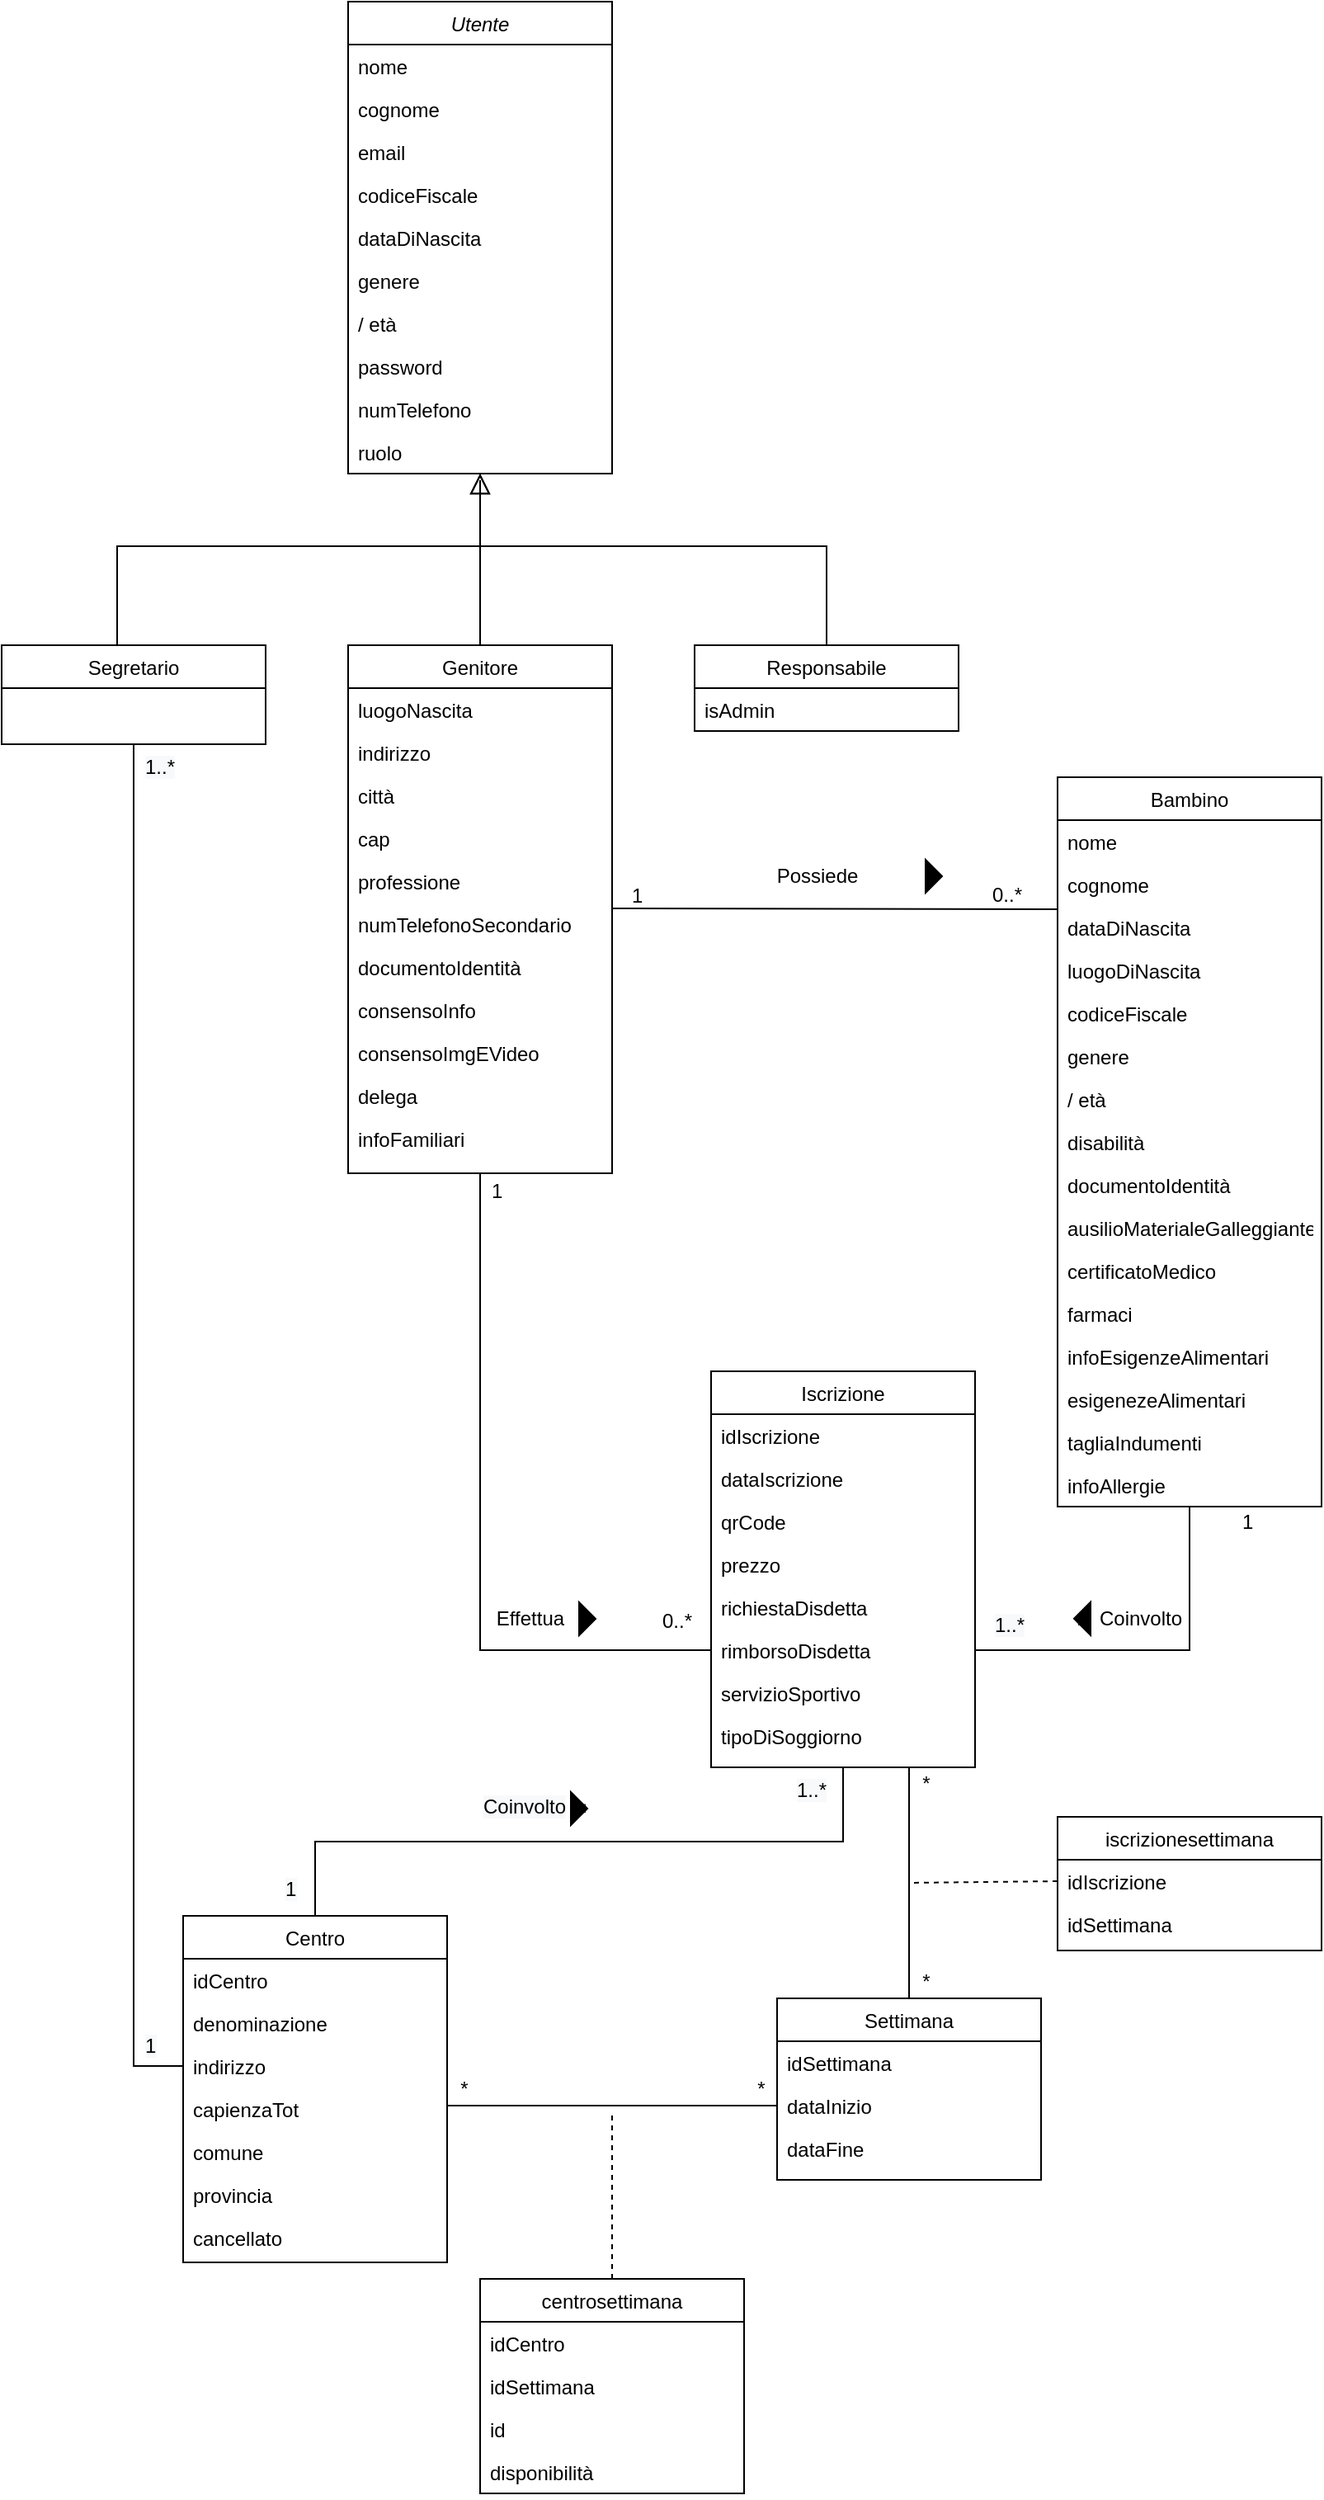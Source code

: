 <mxfile version="13.9.0" type="device"><diagram id="C5RBs43oDa-KdzZeNtuy" name="Page-1"><mxGraphModel dx="1773" dy="1662" grid="1" gridSize="10" guides="1" tooltips="1" connect="1" arrows="1" fold="1" page="1" pageScale="1" pageWidth="827" pageHeight="1169" math="0" shadow="0"><root><mxCell id="WIyWlLk6GJQsqaUBKTNV-0"/><mxCell id="WIyWlLk6GJQsqaUBKTNV-1" parent="WIyWlLk6GJQsqaUBKTNV-0"/><mxCell id="zkfFHV4jXpPFQw0GAbJ--0" value="Utente" style="swimlane;fontStyle=2;align=center;verticalAlign=top;childLayout=stackLayout;horizontal=1;startSize=26;horizontalStack=0;resizeParent=1;resizeLast=0;collapsible=1;marginBottom=0;rounded=0;shadow=0;strokeWidth=1;" parent="WIyWlLk6GJQsqaUBKTNV-1" vertex="1"><mxGeometry x="-600" y="-1160" width="160" height="286" as="geometry"><mxRectangle x="230" y="140" width="160" height="26" as="alternateBounds"/></mxGeometry></mxCell><mxCell id="zkfFHV4jXpPFQw0GAbJ--1" value="nome" style="text;align=left;verticalAlign=top;spacingLeft=4;spacingRight=4;overflow=hidden;rotatable=0;points=[[0,0.5],[1,0.5]];portConstraint=eastwest;" parent="zkfFHV4jXpPFQw0GAbJ--0" vertex="1"><mxGeometry y="26" width="160" height="26" as="geometry"/></mxCell><mxCell id="zkfFHV4jXpPFQw0GAbJ--2" value="cognome" style="text;align=left;verticalAlign=top;spacingLeft=4;spacingRight=4;overflow=hidden;rotatable=0;points=[[0,0.5],[1,0.5]];portConstraint=eastwest;rounded=0;shadow=0;html=0;" parent="zkfFHV4jXpPFQw0GAbJ--0" vertex="1"><mxGeometry y="52" width="160" height="26" as="geometry"/></mxCell><mxCell id="zkfFHV4jXpPFQw0GAbJ--3" value="email" style="text;align=left;verticalAlign=top;spacingLeft=4;spacingRight=4;overflow=hidden;rotatable=0;points=[[0,0.5],[1,0.5]];portConstraint=eastwest;rounded=0;shadow=0;html=0;" parent="zkfFHV4jXpPFQw0GAbJ--0" vertex="1"><mxGeometry y="78" width="160" height="26" as="geometry"/></mxCell><mxCell id="h6ax_-dcWRVt44rtGStO-0" value="codiceFiscale" style="text;align=left;verticalAlign=top;spacingLeft=4;spacingRight=4;overflow=hidden;rotatable=0;points=[[0,0.5],[1,0.5]];portConstraint=eastwest;rounded=0;shadow=0;html=0;" parent="zkfFHV4jXpPFQw0GAbJ--0" vertex="1"><mxGeometry y="104" width="160" height="26" as="geometry"/></mxCell><mxCell id="h6ax_-dcWRVt44rtGStO-1" value="dataDiNascita" style="text;align=left;verticalAlign=top;spacingLeft=4;spacingRight=4;overflow=hidden;rotatable=0;points=[[0,0.5],[1,0.5]];portConstraint=eastwest;rounded=0;shadow=0;html=0;" parent="zkfFHV4jXpPFQw0GAbJ--0" vertex="1"><mxGeometry y="130" width="160" height="26" as="geometry"/></mxCell><mxCell id="h6ax_-dcWRVt44rtGStO-2" value="genere" style="text;align=left;verticalAlign=top;spacingLeft=4;spacingRight=4;overflow=hidden;rotatable=0;points=[[0,0.5],[1,0.5]];portConstraint=eastwest;rounded=0;shadow=0;html=0;" parent="zkfFHV4jXpPFQw0GAbJ--0" vertex="1"><mxGeometry y="156" width="160" height="26" as="geometry"/></mxCell><mxCell id="h6ax_-dcWRVt44rtGStO-3" value="/ età" style="text;align=left;verticalAlign=top;spacingLeft=4;spacingRight=4;overflow=hidden;rotatable=0;points=[[0,0.5],[1,0.5]];portConstraint=eastwest;rounded=0;shadow=0;html=0;" parent="zkfFHV4jXpPFQw0GAbJ--0" vertex="1"><mxGeometry y="182" width="160" height="26" as="geometry"/></mxCell><mxCell id="h6ax_-dcWRVt44rtGStO-4" value="password" style="text;align=left;verticalAlign=top;spacingLeft=4;spacingRight=4;overflow=hidden;rotatable=0;points=[[0,0.5],[1,0.5]];portConstraint=eastwest;rounded=0;shadow=0;html=0;" parent="zkfFHV4jXpPFQw0GAbJ--0" vertex="1"><mxGeometry y="208" width="160" height="26" as="geometry"/></mxCell><mxCell id="h6ax_-dcWRVt44rtGStO-5" value="numTelefono" style="text;align=left;verticalAlign=top;spacingLeft=4;spacingRight=4;overflow=hidden;rotatable=0;points=[[0,0.5],[1,0.5]];portConstraint=eastwest;rounded=0;shadow=0;html=0;" parent="zkfFHV4jXpPFQw0GAbJ--0" vertex="1"><mxGeometry y="234" width="160" height="26" as="geometry"/></mxCell><mxCell id="wkZEuVA-yurzL7pU9Yrn-0" value="ruolo" style="text;align=left;verticalAlign=top;spacingLeft=4;spacingRight=4;overflow=hidden;rotatable=0;points=[[0,0.5],[1,0.5]];portConstraint=eastwest;rounded=0;shadow=0;html=0;" parent="zkfFHV4jXpPFQw0GAbJ--0" vertex="1"><mxGeometry y="260" width="160" height="26" as="geometry"/></mxCell><mxCell id="zkfFHV4jXpPFQw0GAbJ--6" value="Genitore" style="swimlane;fontStyle=0;align=center;verticalAlign=top;childLayout=stackLayout;horizontal=1;startSize=26;horizontalStack=0;resizeParent=1;resizeLast=0;collapsible=1;marginBottom=0;rounded=0;shadow=0;strokeWidth=1;" parent="WIyWlLk6GJQsqaUBKTNV-1" vertex="1"><mxGeometry x="-600" y="-770" width="160" height="320" as="geometry"><mxRectangle x="130" y="380" width="160" height="26" as="alternateBounds"/></mxGeometry></mxCell><mxCell id="zkfFHV4jXpPFQw0GAbJ--7" value="luogoNascita" style="text;align=left;verticalAlign=top;spacingLeft=4;spacingRight=4;overflow=hidden;rotatable=0;points=[[0,0.5],[1,0.5]];portConstraint=eastwest;" parent="zkfFHV4jXpPFQw0GAbJ--6" vertex="1"><mxGeometry y="26" width="160" height="26" as="geometry"/></mxCell><mxCell id="zkfFHV4jXpPFQw0GAbJ--8" value="indirizzo" style="text;align=left;verticalAlign=top;spacingLeft=4;spacingRight=4;overflow=hidden;rotatable=0;points=[[0,0.5],[1,0.5]];portConstraint=eastwest;rounded=0;shadow=0;html=0;" parent="zkfFHV4jXpPFQw0GAbJ--6" vertex="1"><mxGeometry y="52" width="160" height="26" as="geometry"/></mxCell><mxCell id="h6ax_-dcWRVt44rtGStO-10" value="città" style="text;align=left;verticalAlign=top;spacingLeft=4;spacingRight=4;overflow=hidden;rotatable=0;points=[[0,0.5],[1,0.5]];portConstraint=eastwest;rounded=0;shadow=0;html=0;" parent="zkfFHV4jXpPFQw0GAbJ--6" vertex="1"><mxGeometry y="78" width="160" height="26" as="geometry"/></mxCell><mxCell id="h6ax_-dcWRVt44rtGStO-12" value="cap" style="text;align=left;verticalAlign=top;spacingLeft=4;spacingRight=4;overflow=hidden;rotatable=0;points=[[0,0.5],[1,0.5]];portConstraint=eastwest;rounded=0;shadow=0;html=0;" parent="zkfFHV4jXpPFQw0GAbJ--6" vertex="1"><mxGeometry y="104" width="160" height="26" as="geometry"/></mxCell><mxCell id="h6ax_-dcWRVt44rtGStO-13" value="professione" style="text;align=left;verticalAlign=top;spacingLeft=4;spacingRight=4;overflow=hidden;rotatable=0;points=[[0,0.5],[1,0.5]];portConstraint=eastwest;rounded=0;shadow=0;html=0;" parent="zkfFHV4jXpPFQw0GAbJ--6" vertex="1"><mxGeometry y="130" width="160" height="26" as="geometry"/></mxCell><mxCell id="h6ax_-dcWRVt44rtGStO-14" value="numTelefonoSecondario" style="text;align=left;verticalAlign=top;spacingLeft=4;spacingRight=4;overflow=hidden;rotatable=0;points=[[0,0.5],[1,0.5]];portConstraint=eastwest;rounded=0;shadow=0;html=0;" parent="zkfFHV4jXpPFQw0GAbJ--6" vertex="1"><mxGeometry y="156" width="160" height="26" as="geometry"/></mxCell><mxCell id="h6ax_-dcWRVt44rtGStO-15" value="documentoIdentità" style="text;align=left;verticalAlign=top;spacingLeft=4;spacingRight=4;overflow=hidden;rotatable=0;points=[[0,0.5],[1,0.5]];portConstraint=eastwest;rounded=0;shadow=0;html=0;" parent="zkfFHV4jXpPFQw0GAbJ--6" vertex="1"><mxGeometry y="182" width="160" height="26" as="geometry"/></mxCell><mxCell id="h6ax_-dcWRVt44rtGStO-16" value="consensoInfo" style="text;align=left;verticalAlign=top;spacingLeft=4;spacingRight=4;overflow=hidden;rotatable=0;points=[[0,0.5],[1,0.5]];portConstraint=eastwest;rounded=0;shadow=0;html=0;" parent="zkfFHV4jXpPFQw0GAbJ--6" vertex="1"><mxGeometry y="208" width="160" height="26" as="geometry"/></mxCell><mxCell id="h6ax_-dcWRVt44rtGStO-17" value="consensoImgEVideo" style="text;align=left;verticalAlign=top;spacingLeft=4;spacingRight=4;overflow=hidden;rotatable=0;points=[[0,0.5],[1,0.5]];portConstraint=eastwest;rounded=0;shadow=0;html=0;" parent="zkfFHV4jXpPFQw0GAbJ--6" vertex="1"><mxGeometry y="234" width="160" height="26" as="geometry"/></mxCell><mxCell id="h6ax_-dcWRVt44rtGStO-18" value="delega&#10;" style="text;align=left;verticalAlign=top;spacingLeft=4;spacingRight=4;overflow=hidden;rotatable=0;points=[[0,0.5],[1,0.5]];portConstraint=eastwest;rounded=0;shadow=0;html=0;" parent="zkfFHV4jXpPFQw0GAbJ--6" vertex="1"><mxGeometry y="260" width="160" height="26" as="geometry"/></mxCell><mxCell id="h6ax_-dcWRVt44rtGStO-19" value="infoFamiliari" style="text;align=left;verticalAlign=top;spacingLeft=4;spacingRight=4;overflow=hidden;rotatable=0;points=[[0,0.5],[1,0.5]];portConstraint=eastwest;rounded=0;shadow=0;html=0;" parent="zkfFHV4jXpPFQw0GAbJ--6" vertex="1"><mxGeometry y="286" width="160" height="26" as="geometry"/></mxCell><mxCell id="zkfFHV4jXpPFQw0GAbJ--12" value="" style="endArrow=block;endSize=10;endFill=0;shadow=0;strokeWidth=1;rounded=0;edgeStyle=elbowEdgeStyle;elbow=vertical;" parent="WIyWlLk6GJQsqaUBKTNV-1" source="zkfFHV4jXpPFQw0GAbJ--6" target="zkfFHV4jXpPFQw0GAbJ--0" edge="1"><mxGeometry width="160" relative="1" as="geometry"><mxPoint x="-520" y="-927" as="sourcePoint"/><mxPoint x="-520" y="-927" as="targetPoint"/></mxGeometry></mxCell><mxCell id="zkfFHV4jXpPFQw0GAbJ--13" value="Responsabile" style="swimlane;fontStyle=0;align=center;verticalAlign=top;childLayout=stackLayout;horizontal=1;startSize=26;horizontalStack=0;resizeParent=1;resizeLast=0;collapsible=1;marginBottom=0;rounded=0;shadow=0;strokeWidth=1;" parent="WIyWlLk6GJQsqaUBKTNV-1" vertex="1"><mxGeometry x="-390" y="-770" width="160" height="52" as="geometry"><mxRectangle x="340" y="380" width="170" height="26" as="alternateBounds"/></mxGeometry></mxCell><mxCell id="Fmrs7zuw09feMeY2uU9_-0" value="isAdmin" style="text;align=left;verticalAlign=top;spacingLeft=4;spacingRight=4;overflow=hidden;rotatable=0;points=[[0,0.5],[1,0.5]];portConstraint=eastwest;" parent="zkfFHV4jXpPFQw0GAbJ--13" vertex="1"><mxGeometry y="26" width="160" height="26" as="geometry"/></mxCell><mxCell id="zkfFHV4jXpPFQw0GAbJ--16" value="" style="endArrow=block;endSize=10;endFill=0;shadow=0;strokeWidth=1;rounded=0;edgeStyle=elbowEdgeStyle;elbow=vertical;" parent="WIyWlLk6GJQsqaUBKTNV-1" source="zkfFHV4jXpPFQw0GAbJ--13" target="zkfFHV4jXpPFQw0GAbJ--0" edge="1"><mxGeometry width="160" relative="1" as="geometry"><mxPoint x="-510" y="-757" as="sourcePoint"/><mxPoint x="-410" y="-859" as="targetPoint"/><Array as="points"><mxPoint x="-430" y="-830"/></Array></mxGeometry></mxCell><mxCell id="h6ax_-dcWRVt44rtGStO-6" value="Segretario" style="swimlane;fontStyle=0;align=center;verticalAlign=top;childLayout=stackLayout;horizontal=1;startSize=26;horizontalStack=0;resizeParent=1;resizeLast=0;collapsible=1;marginBottom=0;rounded=0;shadow=0;strokeWidth=1;" parent="WIyWlLk6GJQsqaUBKTNV-1" vertex="1"><mxGeometry x="-810" y="-770" width="160" height="60" as="geometry"><mxRectangle x="340" y="380" width="170" height="26" as="alternateBounds"/></mxGeometry></mxCell><mxCell id="h6ax_-dcWRVt44rtGStO-9" value="" style="endArrow=none;endSize=10;endFill=0;shadow=0;strokeWidth=1;rounded=0;edgeStyle=elbowEdgeStyle;elbow=vertical;" parent="WIyWlLk6GJQsqaUBKTNV-1" edge="1"><mxGeometry width="160" relative="1" as="geometry"><mxPoint x="-740" y="-770" as="sourcePoint"/><mxPoint x="-520" y="-870" as="targetPoint"/><Array as="points"><mxPoint x="-620" y="-830"/></Array></mxGeometry></mxCell><mxCell id="h6ax_-dcWRVt44rtGStO-20" value="Bambino" style="swimlane;fontStyle=0;align=center;verticalAlign=top;childLayout=stackLayout;horizontal=1;startSize=26;horizontalStack=0;resizeParent=1;resizeLast=0;collapsible=1;marginBottom=0;rounded=0;shadow=0;strokeWidth=1;" parent="WIyWlLk6GJQsqaUBKTNV-1" vertex="1"><mxGeometry x="-170" y="-690" width="160" height="442" as="geometry"><mxRectangle x="600" y="440" width="160" height="26" as="alternateBounds"/></mxGeometry></mxCell><mxCell id="h6ax_-dcWRVt44rtGStO-21" value="nome" style="text;align=left;verticalAlign=top;spacingLeft=4;spacingRight=4;overflow=hidden;rotatable=0;points=[[0,0.5],[1,0.5]];portConstraint=eastwest;" parent="h6ax_-dcWRVt44rtGStO-20" vertex="1"><mxGeometry y="26" width="160" height="26" as="geometry"/></mxCell><mxCell id="h6ax_-dcWRVt44rtGStO-22" value="cognome" style="text;align=left;verticalAlign=top;spacingLeft=4;spacingRight=4;overflow=hidden;rotatable=0;points=[[0,0.5],[1,0.5]];portConstraint=eastwest;rounded=0;shadow=0;html=0;" parent="h6ax_-dcWRVt44rtGStO-20" vertex="1"><mxGeometry y="52" width="160" height="26" as="geometry"/></mxCell><mxCell id="h6ax_-dcWRVt44rtGStO-23" value="dataDiNascita" style="text;align=left;verticalAlign=top;spacingLeft=4;spacingRight=4;overflow=hidden;rotatable=0;points=[[0,0.5],[1,0.5]];portConstraint=eastwest;rounded=0;shadow=0;html=0;" parent="h6ax_-dcWRVt44rtGStO-20" vertex="1"><mxGeometry y="78" width="160" height="26" as="geometry"/></mxCell><mxCell id="h6ax_-dcWRVt44rtGStO-24" value="luogoDiNascita" style="text;align=left;verticalAlign=top;spacingLeft=4;spacingRight=4;overflow=hidden;rotatable=0;points=[[0,0.5],[1,0.5]];portConstraint=eastwest;rounded=0;shadow=0;html=0;" parent="h6ax_-dcWRVt44rtGStO-20" vertex="1"><mxGeometry y="104" width="160" height="26" as="geometry"/></mxCell><mxCell id="h6ax_-dcWRVt44rtGStO-25" value="codiceFiscale" style="text;align=left;verticalAlign=top;spacingLeft=4;spacingRight=4;overflow=hidden;rotatable=0;points=[[0,0.5],[1,0.5]];portConstraint=eastwest;rounded=0;shadow=0;html=0;" parent="h6ax_-dcWRVt44rtGStO-20" vertex="1"><mxGeometry y="130" width="160" height="26" as="geometry"/></mxCell><mxCell id="h6ax_-dcWRVt44rtGStO-26" value="genere" style="text;align=left;verticalAlign=top;spacingLeft=4;spacingRight=4;overflow=hidden;rotatable=0;points=[[0,0.5],[1,0.5]];portConstraint=eastwest;rounded=0;shadow=0;html=0;" parent="h6ax_-dcWRVt44rtGStO-20" vertex="1"><mxGeometry y="156" width="160" height="26" as="geometry"/></mxCell><mxCell id="h6ax_-dcWRVt44rtGStO-27" value="/ età" style="text;align=left;verticalAlign=top;spacingLeft=4;spacingRight=4;overflow=hidden;rotatable=0;points=[[0,0.5],[1,0.5]];portConstraint=eastwest;rounded=0;shadow=0;html=0;" parent="h6ax_-dcWRVt44rtGStO-20" vertex="1"><mxGeometry y="182" width="160" height="26" as="geometry"/></mxCell><mxCell id="h6ax_-dcWRVt44rtGStO-28" value="disabilità" style="text;align=left;verticalAlign=top;spacingLeft=4;spacingRight=4;overflow=hidden;rotatable=0;points=[[0,0.5],[1,0.5]];portConstraint=eastwest;rounded=0;shadow=0;html=0;" parent="h6ax_-dcWRVt44rtGStO-20" vertex="1"><mxGeometry y="208" width="160" height="26" as="geometry"/></mxCell><mxCell id="h6ax_-dcWRVt44rtGStO-29" value="documentoIdentità" style="text;align=left;verticalAlign=top;spacingLeft=4;spacingRight=4;overflow=hidden;rotatable=0;points=[[0,0.5],[1,0.5]];portConstraint=eastwest;rounded=0;shadow=0;html=0;" parent="h6ax_-dcWRVt44rtGStO-20" vertex="1"><mxGeometry y="234" width="160" height="26" as="geometry"/></mxCell><mxCell id="h6ax_-dcWRVt44rtGStO-30" value="ausilioMaterialeGalleggiante" style="text;align=left;verticalAlign=top;spacingLeft=4;spacingRight=4;overflow=hidden;rotatable=0;points=[[0,0.5],[1,0.5]];portConstraint=eastwest;rounded=0;shadow=0;html=0;" parent="h6ax_-dcWRVt44rtGStO-20" vertex="1"><mxGeometry y="260" width="160" height="26" as="geometry"/></mxCell><mxCell id="h6ax_-dcWRVt44rtGStO-31" value="certificatoMedico" style="text;align=left;verticalAlign=top;spacingLeft=4;spacingRight=4;overflow=hidden;rotatable=0;points=[[0,0.5],[1,0.5]];portConstraint=eastwest;rounded=0;shadow=0;html=0;" parent="h6ax_-dcWRVt44rtGStO-20" vertex="1"><mxGeometry y="286" width="160" height="26" as="geometry"/></mxCell><mxCell id="h6ax_-dcWRVt44rtGStO-38" value="farmaci" style="text;align=left;verticalAlign=top;spacingLeft=4;spacingRight=4;overflow=hidden;rotatable=0;points=[[0,0.5],[1,0.5]];portConstraint=eastwest;rounded=0;shadow=0;html=0;" parent="h6ax_-dcWRVt44rtGStO-20" vertex="1"><mxGeometry y="312" width="160" height="26" as="geometry"/></mxCell><mxCell id="h6ax_-dcWRVt44rtGStO-40" value="infoEsigenzeAlimentari" style="text;align=left;verticalAlign=top;spacingLeft=4;spacingRight=4;overflow=hidden;rotatable=0;points=[[0,0.5],[1,0.5]];portConstraint=eastwest;rounded=0;shadow=0;html=0;" parent="h6ax_-dcWRVt44rtGStO-20" vertex="1"><mxGeometry y="338" width="160" height="26" as="geometry"/></mxCell><mxCell id="h6ax_-dcWRVt44rtGStO-41" value="esigenezeAlimentari" style="text;align=left;verticalAlign=top;spacingLeft=4;spacingRight=4;overflow=hidden;rotatable=0;points=[[0,0.5],[1,0.5]];portConstraint=eastwest;rounded=0;shadow=0;html=0;" parent="h6ax_-dcWRVt44rtGStO-20" vertex="1"><mxGeometry y="364" width="160" height="26" as="geometry"/></mxCell><mxCell id="h6ax_-dcWRVt44rtGStO-42" value="tagliaIndumenti" style="text;align=left;verticalAlign=top;spacingLeft=4;spacingRight=4;overflow=hidden;rotatable=0;points=[[0,0.5],[1,0.5]];portConstraint=eastwest;rounded=0;shadow=0;html=0;" parent="h6ax_-dcWRVt44rtGStO-20" vertex="1"><mxGeometry y="390" width="160" height="26" as="geometry"/></mxCell><mxCell id="h6ax_-dcWRVt44rtGStO-43" value="infoAllergie" style="text;align=left;verticalAlign=top;spacingLeft=4;spacingRight=4;overflow=hidden;rotatable=0;points=[[0,0.5],[1,0.5]];portConstraint=eastwest;rounded=0;shadow=0;html=0;" parent="h6ax_-dcWRVt44rtGStO-20" vertex="1"><mxGeometry y="416" width="160" height="26" as="geometry"/></mxCell><mxCell id="h6ax_-dcWRVt44rtGStO-32" value="" style="endArrow=none;shadow=0;strokeWidth=1;rounded=0;endFill=0;elbow=vertical;" parent="WIyWlLk6GJQsqaUBKTNV-1" edge="1"><mxGeometry x="0.5" y="41" relative="1" as="geometry"><mxPoint x="-440" y="-610.5" as="sourcePoint"/><mxPoint x="-170" y="-610" as="targetPoint"/><mxPoint x="-40" y="32" as="offset"/></mxGeometry></mxCell><mxCell id="h6ax_-dcWRVt44rtGStO-33" value="1" style="resizable=0;align=left;verticalAlign=bottom;labelBackgroundColor=none;fontSize=12;" parent="h6ax_-dcWRVt44rtGStO-32" connectable="0" vertex="1"><mxGeometry x="-1" relative="1" as="geometry"><mxPoint x="10" y="1" as="offset"/></mxGeometry></mxCell><mxCell id="h6ax_-dcWRVt44rtGStO-34" value="0..*" style="resizable=0;align=right;verticalAlign=bottom;labelBackgroundColor=none;fontSize=12;" parent="h6ax_-dcWRVt44rtGStO-32" connectable="0" vertex="1"><mxGeometry x="1" relative="1" as="geometry"><mxPoint x="-20" as="offset"/></mxGeometry></mxCell><mxCell id="h6ax_-dcWRVt44rtGStO-35" value="Possiede" style="text;html=1;resizable=0;points=[];;align=center;verticalAlign=middle;labelBackgroundColor=none;rounded=0;shadow=0;strokeWidth=1;fontSize=12;" parent="h6ax_-dcWRVt44rtGStO-32" vertex="1" connectable="0"><mxGeometry x="0.5" y="49" relative="1" as="geometry"><mxPoint x="-79" y="29" as="offset"/></mxGeometry></mxCell><mxCell id="h6ax_-dcWRVt44rtGStO-36" value="" style="triangle;whiteSpace=wrap;html=1;fillColor=#000000;" parent="WIyWlLk6GJQsqaUBKTNV-1" vertex="1"><mxGeometry x="-250" y="-640" width="10" height="20" as="geometry"/></mxCell><mxCell id="h6ax_-dcWRVt44rtGStO-46" value="Iscrizione" style="swimlane;fontStyle=0;align=center;verticalAlign=top;childLayout=stackLayout;horizontal=1;startSize=26;horizontalStack=0;resizeParent=1;resizeLast=0;collapsible=1;marginBottom=0;rounded=0;shadow=0;strokeWidth=1;" parent="WIyWlLk6GJQsqaUBKTNV-1" vertex="1"><mxGeometry x="-380" y="-330" width="160" height="240" as="geometry"><mxRectangle x="130" y="380" width="160" height="26" as="alternateBounds"/></mxGeometry></mxCell><mxCell id="h6ax_-dcWRVt44rtGStO-47" value="idIscrizione" style="text;align=left;verticalAlign=top;spacingLeft=4;spacingRight=4;overflow=hidden;rotatable=0;points=[[0,0.5],[1,0.5]];portConstraint=eastwest;" parent="h6ax_-dcWRVt44rtGStO-46" vertex="1"><mxGeometry y="26" width="160" height="26" as="geometry"/></mxCell><mxCell id="h6ax_-dcWRVt44rtGStO-48" value="dataIscrizione" style="text;align=left;verticalAlign=top;spacingLeft=4;spacingRight=4;overflow=hidden;rotatable=0;points=[[0,0.5],[1,0.5]];portConstraint=eastwest;rounded=0;shadow=0;html=0;" parent="h6ax_-dcWRVt44rtGStO-46" vertex="1"><mxGeometry y="52" width="160" height="26" as="geometry"/></mxCell><mxCell id="h6ax_-dcWRVt44rtGStO-49" value="qrCode" style="text;align=left;verticalAlign=top;spacingLeft=4;spacingRight=4;overflow=hidden;rotatable=0;points=[[0,0.5],[1,0.5]];portConstraint=eastwest;rounded=0;shadow=0;html=0;" parent="h6ax_-dcWRVt44rtGStO-46" vertex="1"><mxGeometry y="78" width="160" height="26" as="geometry"/></mxCell><mxCell id="h6ax_-dcWRVt44rtGStO-50" value="prezzo" style="text;align=left;verticalAlign=top;spacingLeft=4;spacingRight=4;overflow=hidden;rotatable=0;points=[[0,0.5],[1,0.5]];portConstraint=eastwest;rounded=0;shadow=0;html=0;" parent="h6ax_-dcWRVt44rtGStO-46" vertex="1"><mxGeometry y="104" width="160" height="26" as="geometry"/></mxCell><mxCell id="h6ax_-dcWRVt44rtGStO-51" value="richiestaDisdetta" style="text;align=left;verticalAlign=top;spacingLeft=4;spacingRight=4;overflow=hidden;rotatable=0;points=[[0,0.5],[1,0.5]];portConstraint=eastwest;rounded=0;shadow=0;html=0;" parent="h6ax_-dcWRVt44rtGStO-46" vertex="1"><mxGeometry y="130" width="160" height="26" as="geometry"/></mxCell><mxCell id="h6ax_-dcWRVt44rtGStO-52" value="rimborsoDisdetta" style="text;align=left;verticalAlign=top;spacingLeft=4;spacingRight=4;overflow=hidden;rotatable=0;points=[[0,0.5],[1,0.5]];portConstraint=eastwest;rounded=0;shadow=0;html=0;" parent="h6ax_-dcWRVt44rtGStO-46" vertex="1"><mxGeometry y="156" width="160" height="26" as="geometry"/></mxCell><mxCell id="h6ax_-dcWRVt44rtGStO-53" value="servizioSportivo" style="text;align=left;verticalAlign=top;spacingLeft=4;spacingRight=4;overflow=hidden;rotatable=0;points=[[0,0.5],[1,0.5]];portConstraint=eastwest;rounded=0;shadow=0;html=0;" parent="h6ax_-dcWRVt44rtGStO-46" vertex="1"><mxGeometry y="182" width="160" height="26" as="geometry"/></mxCell><mxCell id="h6ax_-dcWRVt44rtGStO-54" value="tipoDiSoggiorno" style="text;align=left;verticalAlign=top;spacingLeft=4;spacingRight=4;overflow=hidden;rotatable=0;points=[[0,0.5],[1,0.5]];portConstraint=eastwest;rounded=0;shadow=0;html=0;" parent="h6ax_-dcWRVt44rtGStO-46" vertex="1"><mxGeometry y="208" width="160" height="26" as="geometry"/></mxCell><mxCell id="h6ax_-dcWRVt44rtGStO-58" value="" style="endArrow=none;html=1;rounded=0;exitX=0.5;exitY=1;exitDx=0;exitDy=0;entryX=0;entryY=0.5;entryDx=0;entryDy=0;edgeStyle=orthogonalEdgeStyle;" parent="WIyWlLk6GJQsqaUBKTNV-1" source="zkfFHV4jXpPFQw0GAbJ--6" target="h6ax_-dcWRVt44rtGStO-52" edge="1"><mxGeometry width="50" height="50" relative="1" as="geometry"><mxPoint x="-390" y="-380" as="sourcePoint"/><mxPoint x="-440" y="-170" as="targetPoint"/></mxGeometry></mxCell><mxCell id="h6ax_-dcWRVt44rtGStO-59" value="1" style="resizable=0;align=left;verticalAlign=bottom;labelBackgroundColor=none;fontSize=12;" parent="WIyWlLk6GJQsqaUBKTNV-1" connectable="0" vertex="1"><mxGeometry x="-420" y="-599.5" as="geometry"><mxPoint x="-95" y="169" as="offset"/></mxGeometry></mxCell><mxCell id="h6ax_-dcWRVt44rtGStO-60" value="0..*" style="resizable=0;align=right;verticalAlign=bottom;labelBackgroundColor=none;fontSize=12;" parent="WIyWlLk6GJQsqaUBKTNV-1" connectable="0" vertex="1"><mxGeometry x="-390.0" y="-170.0" as="geometry"/></mxCell><mxCell id="h6ax_-dcWRVt44rtGStO-61" value="Effettua" style="text;html=1;resizable=0;points=[];;align=center;verticalAlign=middle;labelBackgroundColor=none;rounded=0;shadow=0;strokeWidth=1;fontSize=12;" parent="WIyWlLk6GJQsqaUBKTNV-1" vertex="1" connectable="0"><mxGeometry x="-490.004" y="-180.005" as="geometry"/></mxCell><mxCell id="h6ax_-dcWRVt44rtGStO-62" value="" style="triangle;whiteSpace=wrap;html=1;fillColor=#000000;" parent="WIyWlLk6GJQsqaUBKTNV-1" vertex="1"><mxGeometry x="-460" y="-190" width="10" height="20" as="geometry"/></mxCell><mxCell id="h6ax_-dcWRVt44rtGStO-64" value="" style="endArrow=none;html=1;rounded=0;exitX=0.5;exitY=1;exitDx=0;exitDy=0;exitPerimeter=0;entryX=1;entryY=0.5;entryDx=0;entryDy=0;edgeStyle=orthogonalEdgeStyle;" parent="WIyWlLk6GJQsqaUBKTNV-1" source="h6ax_-dcWRVt44rtGStO-43" target="h6ax_-dcWRVt44rtGStO-52" edge="1"><mxGeometry width="50" height="50" relative="1" as="geometry"><mxPoint x="-140" y="-330" as="sourcePoint"/><mxPoint x="-200" y="-50" as="targetPoint"/></mxGeometry></mxCell><mxCell id="h6ax_-dcWRVt44rtGStO-65" value="Coinvolto" style="text;html=1;resizable=0;points=[];;align=center;verticalAlign=middle;labelBackgroundColor=none;rounded=0;shadow=0;strokeWidth=1;fontSize=12;" parent="WIyWlLk6GJQsqaUBKTNV-1" vertex="1" connectable="0"><mxGeometry x="-120.004" y="-180.125" as="geometry"/></mxCell><mxCell id="h6ax_-dcWRVt44rtGStO-66" value="&lt;span style=&quot;text-align: left;&quot;&gt;1&lt;/span&gt;" style="triangle;whiteSpace=wrap;html=1;fillColor=#000000;direction=west;" parent="WIyWlLk6GJQsqaUBKTNV-1" vertex="1"><mxGeometry x="-160" y="-190.12" width="10" height="20" as="geometry"/></mxCell><mxCell id="h6ax_-dcWRVt44rtGStO-67" value="1" style="resizable=0;align=left;verticalAlign=bottom;labelBackgroundColor=none;fontSize=12;" parent="WIyWlLk6GJQsqaUBKTNV-1" connectable="0" vertex="1"><mxGeometry x="-60" y="-230" as="geometry"/></mxCell><mxCell id="h6ax_-dcWRVt44rtGStO-68" value="&lt;span style=&quot;color: rgb(0, 0, 0); font-family: Helvetica; font-size: 12px; font-style: normal; font-variant-ligatures: normal; font-variant-caps: normal; font-weight: 400; letter-spacing: normal; orphans: 2; text-align: right; text-indent: 0px; text-transform: none; widows: 2; word-spacing: 0px; -webkit-text-stroke-width: 0px; background-color: rgb(248, 249, 250); text-decoration-thickness: initial; text-decoration-style: initial; text-decoration-color: initial; float: none; display: inline !important;&quot;&gt;1..*&lt;/span&gt;" style="text;whiteSpace=wrap;html=1;" parent="WIyWlLk6GJQsqaUBKTNV-1" vertex="1"><mxGeometry x="-210" y="-190.12" width="40" height="30" as="geometry"/></mxCell><mxCell id="h6ax_-dcWRVt44rtGStO-69" value="Centro" style="swimlane;fontStyle=0;align=center;verticalAlign=top;childLayout=stackLayout;horizontal=1;startSize=26;horizontalStack=0;resizeParent=1;resizeLast=0;collapsible=1;marginBottom=0;rounded=0;shadow=0;strokeWidth=1;" parent="WIyWlLk6GJQsqaUBKTNV-1" vertex="1"><mxGeometry x="-700" width="160" height="210" as="geometry"><mxRectangle x="130" y="380" width="160" height="26" as="alternateBounds"/></mxGeometry></mxCell><mxCell id="h6ax_-dcWRVt44rtGStO-70" value="idCentro" style="text;align=left;verticalAlign=top;spacingLeft=4;spacingRight=4;overflow=hidden;rotatable=0;points=[[0,0.5],[1,0.5]];portConstraint=eastwest;" parent="h6ax_-dcWRVt44rtGStO-69" vertex="1"><mxGeometry y="26" width="160" height="26" as="geometry"/></mxCell><mxCell id="h6ax_-dcWRVt44rtGStO-71" value="denominazione" style="text;align=left;verticalAlign=top;spacingLeft=4;spacingRight=4;overflow=hidden;rotatable=0;points=[[0,0.5],[1,0.5]];portConstraint=eastwest;rounded=0;shadow=0;html=0;" parent="h6ax_-dcWRVt44rtGStO-69" vertex="1"><mxGeometry y="52" width="160" height="26" as="geometry"/></mxCell><mxCell id="h6ax_-dcWRVt44rtGStO-72" value="indirizzo" style="text;align=left;verticalAlign=top;spacingLeft=4;spacingRight=4;overflow=hidden;rotatable=0;points=[[0,0.5],[1,0.5]];portConstraint=eastwest;rounded=0;shadow=0;html=0;" parent="h6ax_-dcWRVt44rtGStO-69" vertex="1"><mxGeometry y="78" width="160" height="26" as="geometry"/></mxCell><mxCell id="h6ax_-dcWRVt44rtGStO-73" value="capienzaTot" style="text;align=left;verticalAlign=top;spacingLeft=4;spacingRight=4;overflow=hidden;rotatable=0;points=[[0,0.5],[1,0.5]];portConstraint=eastwest;rounded=0;shadow=0;html=0;" parent="h6ax_-dcWRVt44rtGStO-69" vertex="1"><mxGeometry y="104" width="160" height="26" as="geometry"/></mxCell><mxCell id="h6ax_-dcWRVt44rtGStO-74" value="comune" style="text;align=left;verticalAlign=top;spacingLeft=4;spacingRight=4;overflow=hidden;rotatable=0;points=[[0,0.5],[1,0.5]];portConstraint=eastwest;rounded=0;shadow=0;html=0;" parent="h6ax_-dcWRVt44rtGStO-69" vertex="1"><mxGeometry y="130" width="160" height="26" as="geometry"/></mxCell><mxCell id="h6ax_-dcWRVt44rtGStO-75" value="provincia" style="text;align=left;verticalAlign=top;spacingLeft=4;spacingRight=4;overflow=hidden;rotatable=0;points=[[0,0.5],[1,0.5]];portConstraint=eastwest;rounded=0;shadow=0;html=0;" parent="h6ax_-dcWRVt44rtGStO-69" vertex="1"><mxGeometry y="156" width="160" height="26" as="geometry"/></mxCell><mxCell id="h6ax_-dcWRVt44rtGStO-76" value="cancellato" style="text;align=left;verticalAlign=top;spacingLeft=4;spacingRight=4;overflow=hidden;rotatable=0;points=[[0,0.5],[1,0.5]];portConstraint=eastwest;rounded=0;shadow=0;html=0;" parent="h6ax_-dcWRVt44rtGStO-69" vertex="1"><mxGeometry y="182" width="160" height="26" as="geometry"/></mxCell><mxCell id="h6ax_-dcWRVt44rtGStO-78" value="Settimana" style="swimlane;fontStyle=0;align=center;verticalAlign=top;childLayout=stackLayout;horizontal=1;startSize=26;horizontalStack=0;resizeParent=1;resizeLast=0;collapsible=1;marginBottom=0;rounded=0;shadow=0;strokeWidth=1;" parent="WIyWlLk6GJQsqaUBKTNV-1" vertex="1"><mxGeometry x="-340" y="50" width="160" height="110" as="geometry"><mxRectangle x="130" y="380" width="160" height="26" as="alternateBounds"/></mxGeometry></mxCell><mxCell id="h6ax_-dcWRVt44rtGStO-79" value="idSettimana" style="text;align=left;verticalAlign=top;spacingLeft=4;spacingRight=4;overflow=hidden;rotatable=0;points=[[0,0.5],[1,0.5]];portConstraint=eastwest;" parent="h6ax_-dcWRVt44rtGStO-78" vertex="1"><mxGeometry y="26" width="160" height="26" as="geometry"/></mxCell><mxCell id="h6ax_-dcWRVt44rtGStO-80" value="dataInizio" style="text;align=left;verticalAlign=top;spacingLeft=4;spacingRight=4;overflow=hidden;rotatable=0;points=[[0,0.5],[1,0.5]];portConstraint=eastwest;rounded=0;shadow=0;html=0;" parent="h6ax_-dcWRVt44rtGStO-78" vertex="1"><mxGeometry y="52" width="160" height="26" as="geometry"/></mxCell><mxCell id="h6ax_-dcWRVt44rtGStO-81" value="dataFine" style="text;align=left;verticalAlign=top;spacingLeft=4;spacingRight=4;overflow=hidden;rotatable=0;points=[[0,0.5],[1,0.5]];portConstraint=eastwest;rounded=0;shadow=0;html=0;" parent="h6ax_-dcWRVt44rtGStO-78" vertex="1"><mxGeometry y="78" width="160" height="26" as="geometry"/></mxCell><mxCell id="h6ax_-dcWRVt44rtGStO-86" value="" style="endArrow=none;html=1;rounded=0;entryX=0.75;entryY=1;entryDx=0;entryDy=0;edgeStyle=orthogonalEdgeStyle;exitX=0.5;exitY=0;exitDx=0;exitDy=0;" parent="WIyWlLk6GJQsqaUBKTNV-1" source="h6ax_-dcWRVt44rtGStO-78" target="h6ax_-dcWRVt44rtGStO-46" edge="1"><mxGeometry width="50" height="50" relative="1" as="geometry"><mxPoint x="-90" y="-40" as="sourcePoint"/><mxPoint x="-170" y="90" as="targetPoint"/><Array as="points"><mxPoint x="-260" y="10"/><mxPoint x="-260" y="10"/></Array></mxGeometry></mxCell><mxCell id="h6ax_-dcWRVt44rtGStO-87" value="" style="endArrow=none;dashed=1;html=1;rounded=0;exitX=0;exitY=0.5;exitDx=0;exitDy=0;" parent="WIyWlLk6GJQsqaUBKTNV-1" source="h6ax_-dcWRVt44rtGStO-89" edge="1"><mxGeometry width="50" height="50" relative="1" as="geometry"><mxPoint x="-160" y="-20" as="sourcePoint"/><mxPoint x="-260" y="-20" as="targetPoint"/></mxGeometry></mxCell><mxCell id="h6ax_-dcWRVt44rtGStO-88" value="iscrizionesettimana" style="swimlane;fontStyle=0;align=center;verticalAlign=top;childLayout=stackLayout;horizontal=1;startSize=26;horizontalStack=0;resizeParent=1;resizeLast=0;collapsible=1;marginBottom=0;rounded=0;shadow=0;strokeWidth=1;" parent="WIyWlLk6GJQsqaUBKTNV-1" vertex="1"><mxGeometry x="-170" y="-60" width="160" height="81" as="geometry"><mxRectangle x="130" y="380" width="160" height="26" as="alternateBounds"/></mxGeometry></mxCell><mxCell id="h6ax_-dcWRVt44rtGStO-89" value="idIscrizione" style="text;align=left;verticalAlign=top;spacingLeft=4;spacingRight=4;overflow=hidden;rotatable=0;points=[[0,0.5],[1,0.5]];portConstraint=eastwest;" parent="h6ax_-dcWRVt44rtGStO-88" vertex="1"><mxGeometry y="26" width="160" height="26" as="geometry"/></mxCell><mxCell id="h6ax_-dcWRVt44rtGStO-92" value="idSettimana" style="text;align=left;verticalAlign=top;spacingLeft=4;spacingRight=4;overflow=hidden;rotatable=0;points=[[0,0.5],[1,0.5]];portConstraint=eastwest;" parent="h6ax_-dcWRVt44rtGStO-88" vertex="1"><mxGeometry y="52" width="160" height="26" as="geometry"/></mxCell><mxCell id="h6ax_-dcWRVt44rtGStO-93" value="*" style="text;html=1;align=center;verticalAlign=middle;resizable=0;points=[];autosize=1;strokeColor=none;fillColor=none;" parent="WIyWlLk6GJQsqaUBKTNV-1" vertex="1"><mxGeometry x="-260" y="-90" width="20" height="20" as="geometry"/></mxCell><mxCell id="h6ax_-dcWRVt44rtGStO-94" value="*" style="text;html=1;align=center;verticalAlign=middle;resizable=0;points=[];autosize=1;strokeColor=none;fillColor=none;" parent="WIyWlLk6GJQsqaUBKTNV-1" vertex="1"><mxGeometry x="-260" y="30" width="20" height="20" as="geometry"/></mxCell><mxCell id="h6ax_-dcWRVt44rtGStO-95" value="" style="endArrow=none;html=1;rounded=0;entryX=1;entryY=0.5;entryDx=0;entryDy=0;edgeStyle=orthogonalEdgeStyle;exitX=0;exitY=0.5;exitDx=0;exitDy=0;" parent="WIyWlLk6GJQsqaUBKTNV-1" source="h6ax_-dcWRVt44rtGStO-80" target="h6ax_-dcWRVt44rtGStO-73" edge="1"><mxGeometry width="50" height="50" relative="1" as="geometry"><mxPoint x="-510" y="330" as="sourcePoint"/><mxPoint x="-510" y="190" as="targetPoint"/><Array as="points"><mxPoint x="-540" y="115"/></Array></mxGeometry></mxCell><mxCell id="h6ax_-dcWRVt44rtGStO-96" value="" style="endArrow=none;dashed=1;html=1;rounded=0;" parent="WIyWlLk6GJQsqaUBKTNV-1" edge="1"><mxGeometry width="50" height="50" relative="1" as="geometry"><mxPoint x="-440" y="220" as="sourcePoint"/><mxPoint x="-440" y="120" as="targetPoint"/></mxGeometry></mxCell><mxCell id="h6ax_-dcWRVt44rtGStO-97" value="centrosettimana" style="swimlane;fontStyle=0;align=center;verticalAlign=top;childLayout=stackLayout;horizontal=1;startSize=26;horizontalStack=0;resizeParent=1;resizeLast=0;collapsible=1;marginBottom=0;rounded=0;shadow=0;strokeWidth=1;" parent="WIyWlLk6GJQsqaUBKTNV-1" vertex="1"><mxGeometry x="-520" y="220" width="160" height="130" as="geometry"><mxRectangle x="130" y="380" width="160" height="26" as="alternateBounds"/></mxGeometry></mxCell><mxCell id="h6ax_-dcWRVt44rtGStO-98" value="idCentro" style="text;align=left;verticalAlign=top;spacingLeft=4;spacingRight=4;overflow=hidden;rotatable=0;points=[[0,0.5],[1,0.5]];portConstraint=eastwest;" parent="h6ax_-dcWRVt44rtGStO-97" vertex="1"><mxGeometry y="26" width="160" height="26" as="geometry"/></mxCell><mxCell id="h6ax_-dcWRVt44rtGStO-99" value="idSettimana" style="text;align=left;verticalAlign=top;spacingLeft=4;spacingRight=4;overflow=hidden;rotatable=0;points=[[0,0.5],[1,0.5]];portConstraint=eastwest;" parent="h6ax_-dcWRVt44rtGStO-97" vertex="1"><mxGeometry y="52" width="160" height="26" as="geometry"/></mxCell><mxCell id="h6ax_-dcWRVt44rtGStO-102" value="id" style="text;align=left;verticalAlign=top;spacingLeft=4;spacingRight=4;overflow=hidden;rotatable=0;points=[[0,0.5],[1,0.5]];portConstraint=eastwest;" parent="h6ax_-dcWRVt44rtGStO-97" vertex="1"><mxGeometry y="78" width="160" height="26" as="geometry"/></mxCell><mxCell id="h6ax_-dcWRVt44rtGStO-103" value="disponibilità" style="text;align=left;verticalAlign=top;spacingLeft=4;spacingRight=4;overflow=hidden;rotatable=0;points=[[0,0.5],[1,0.5]];portConstraint=eastwest;" parent="h6ax_-dcWRVt44rtGStO-97" vertex="1"><mxGeometry y="104" width="160" height="26" as="geometry"/></mxCell><mxCell id="h6ax_-dcWRVt44rtGStO-100" value="*" style="text;html=1;align=center;verticalAlign=middle;resizable=0;points=[];autosize=1;strokeColor=none;fillColor=none;" parent="WIyWlLk6GJQsqaUBKTNV-1" vertex="1"><mxGeometry x="-540" y="95" width="20" height="20" as="geometry"/></mxCell><mxCell id="h6ax_-dcWRVt44rtGStO-101" value="*" style="text;html=1;align=center;verticalAlign=middle;resizable=0;points=[];autosize=1;strokeColor=none;fillColor=none;" parent="WIyWlLk6GJQsqaUBKTNV-1" vertex="1"><mxGeometry x="-360" y="95" width="20" height="20" as="geometry"/></mxCell><mxCell id="h6ax_-dcWRVt44rtGStO-104" value="" style="endArrow=none;html=1;rounded=0;exitX=0.5;exitY=0;exitDx=0;exitDy=0;entryX=0.5;entryY=1;entryDx=0;entryDy=0;edgeStyle=orthogonalEdgeStyle;" parent="WIyWlLk6GJQsqaUBKTNV-1" source="h6ax_-dcWRVt44rtGStO-69" target="h6ax_-dcWRVt44rtGStO-46" edge="1"><mxGeometry width="50" height="50" relative="1" as="geometry"><mxPoint x="-570" y="-79" as="sourcePoint"/><mxPoint x="-430" y="210" as="targetPoint"/></mxGeometry></mxCell><mxCell id="h6ax_-dcWRVt44rtGStO-105" value="&lt;meta charset=&quot;utf-8&quot;&gt;&lt;span style=&quot;color: rgb(0, 0, 0); font-family: Helvetica; font-size: 12px; font-style: normal; font-variant-ligatures: normal; font-variant-caps: normal; font-weight: 400; letter-spacing: normal; orphans: 2; text-align: left; text-indent: 0px; text-transform: none; widows: 2; word-spacing: 0px; -webkit-text-stroke-width: 0px; background-color: rgb(248, 249, 250); text-decoration-thickness: initial; text-decoration-style: initial; text-decoration-color: initial; float: none; display: inline !important;&quot;&gt;1&lt;/span&gt;" style="text;whiteSpace=wrap;html=1;" parent="WIyWlLk6GJQsqaUBKTNV-1" vertex="1"><mxGeometry x="-640" y="-30" width="30" height="30" as="geometry"/></mxCell><mxCell id="h6ax_-dcWRVt44rtGStO-107" value="&lt;span style=&quot;text-align: left;&quot;&gt;1&lt;/span&gt;" style="triangle;whiteSpace=wrap;html=1;fillColor=#000000;direction=south;rotation=-90;" parent="WIyWlLk6GJQsqaUBKTNV-1" vertex="1"><mxGeometry x="-470" y="-70" width="20" height="10" as="geometry"/></mxCell><mxCell id="h6ax_-dcWRVt44rtGStO-108" value="&lt;meta charset=&quot;utf-8&quot;&gt;&lt;span style=&quot;color: rgb(0, 0, 0); font-family: Helvetica; font-size: 12px; font-style: normal; font-variant-ligatures: normal; font-variant-caps: normal; font-weight: 400; letter-spacing: normal; orphans: 2; text-align: center; text-indent: 0px; text-transform: none; widows: 2; word-spacing: 0px; -webkit-text-stroke-width: 0px; background-color: rgb(248, 249, 250); text-decoration-thickness: initial; text-decoration-style: initial; text-decoration-color: initial; float: none; display: inline !important;&quot;&gt;Coinvolto&lt;/span&gt;" style="text;whiteSpace=wrap;html=1;" parent="WIyWlLk6GJQsqaUBKTNV-1" vertex="1"><mxGeometry x="-520" y="-80" width="80" height="30" as="geometry"/></mxCell><mxCell id="h6ax_-dcWRVt44rtGStO-109" value="&lt;span style=&quot;color: rgb(0, 0, 0); font-family: Helvetica; font-size: 12px; font-style: normal; font-variant-ligatures: normal; font-variant-caps: normal; font-weight: 400; letter-spacing: normal; orphans: 2; text-align: right; text-indent: 0px; text-transform: none; widows: 2; word-spacing: 0px; -webkit-text-stroke-width: 0px; background-color: rgb(248, 249, 250); text-decoration-thickness: initial; text-decoration-style: initial; text-decoration-color: initial; float: none; display: inline !important;&quot;&gt;1..*&lt;/span&gt;" style="text;whiteSpace=wrap;html=1;" parent="WIyWlLk6GJQsqaUBKTNV-1" vertex="1"><mxGeometry x="-330" y="-90" width="40" height="30" as="geometry"/></mxCell><mxCell id="RUxjJ4kvuHJJHTo2av2f-0" value="" style="endArrow=none;html=1;rounded=0;exitX=0.5;exitY=1;exitDx=0;exitDy=0;entryX=0;entryY=0.5;entryDx=0;entryDy=0;edgeStyle=orthogonalEdgeStyle;" edge="1" parent="WIyWlLk6GJQsqaUBKTNV-1" source="h6ax_-dcWRVt44rtGStO-6" target="h6ax_-dcWRVt44rtGStO-72"><mxGeometry width="50" height="50" relative="1" as="geometry"><mxPoint x="-830" y="-240" as="sourcePoint"/><mxPoint x="-510" y="-330" as="targetPoint"/></mxGeometry></mxCell><mxCell id="RUxjJ4kvuHJJHTo2av2f-3" value="&lt;span style=&quot;color: rgb(0 , 0 , 0) ; font-family: &amp;#34;helvetica&amp;#34; ; font-size: 12px ; font-style: normal ; font-weight: 400 ; letter-spacing: normal ; text-align: right ; text-indent: 0px ; text-transform: none ; word-spacing: 0px ; background-color: rgb(248 , 249 , 250) ; float: none ; display: inline&quot;&gt;1&lt;/span&gt;" style="text;whiteSpace=wrap;html=1;" vertex="1" parent="WIyWlLk6GJQsqaUBKTNV-1"><mxGeometry x="-725" y="65" width="40" height="30" as="geometry"/></mxCell><mxCell id="RUxjJ4kvuHJJHTo2av2f-4" value="&lt;span style=&quot;color: rgb(0, 0, 0); font-family: Helvetica; font-size: 12px; font-style: normal; font-variant-ligatures: normal; font-variant-caps: normal; font-weight: 400; letter-spacing: normal; orphans: 2; text-align: right; text-indent: 0px; text-transform: none; widows: 2; word-spacing: 0px; -webkit-text-stroke-width: 0px; background-color: rgb(248, 249, 250); text-decoration-thickness: initial; text-decoration-style: initial; text-decoration-color: initial; float: none; display: inline !important;&quot;&gt;1..*&lt;/span&gt;" style="text;whiteSpace=wrap;html=1;" vertex="1" parent="WIyWlLk6GJQsqaUBKTNV-1"><mxGeometry x="-725" y="-710" width="40" height="30" as="geometry"/></mxCell></root></mxGraphModel></diagram></mxfile>